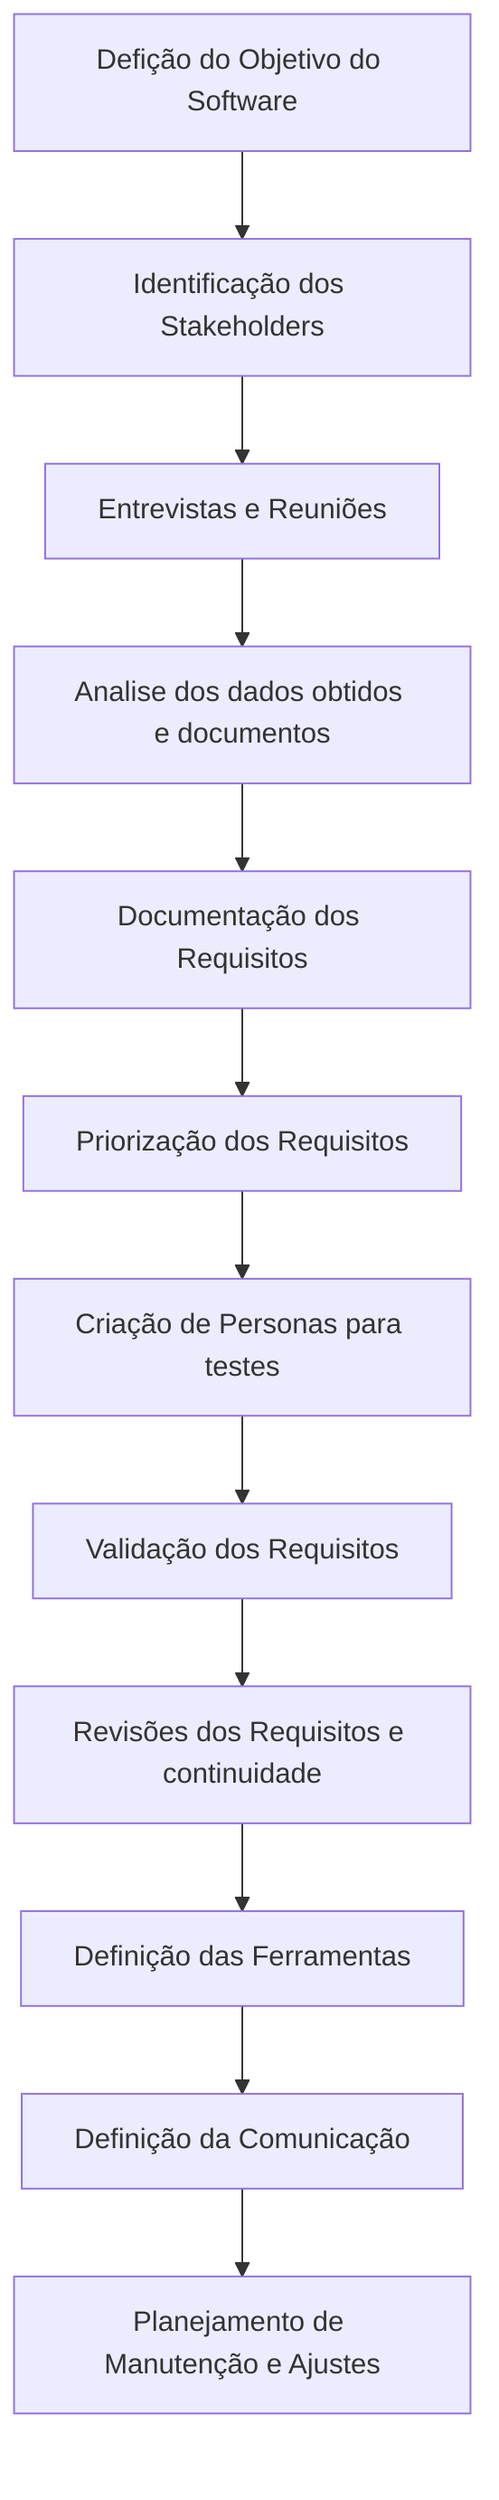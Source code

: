 graph TD
    A[Defição do Objetivo do Software] --> B[Identificação dos Stakeholders]
    B --> C[Entrevistas e Reuniões]
    C --> D[Analise dos dados obtidos e documentos]
    D --> E[Documentação dos Requisitos]
    E --> F[Priorização dos Requisitos]
    F --> G[Criação de Personas para testes]
    G --> H[Validação dos Requisitos]
    H --> I[Revisões dos Requisitos e continuidade]
    I --> J[Definição das Ferramentas]
    J --> K[Definição da Comunicação]
    K --> L[Planejamento de Manutenção e Ajustes]